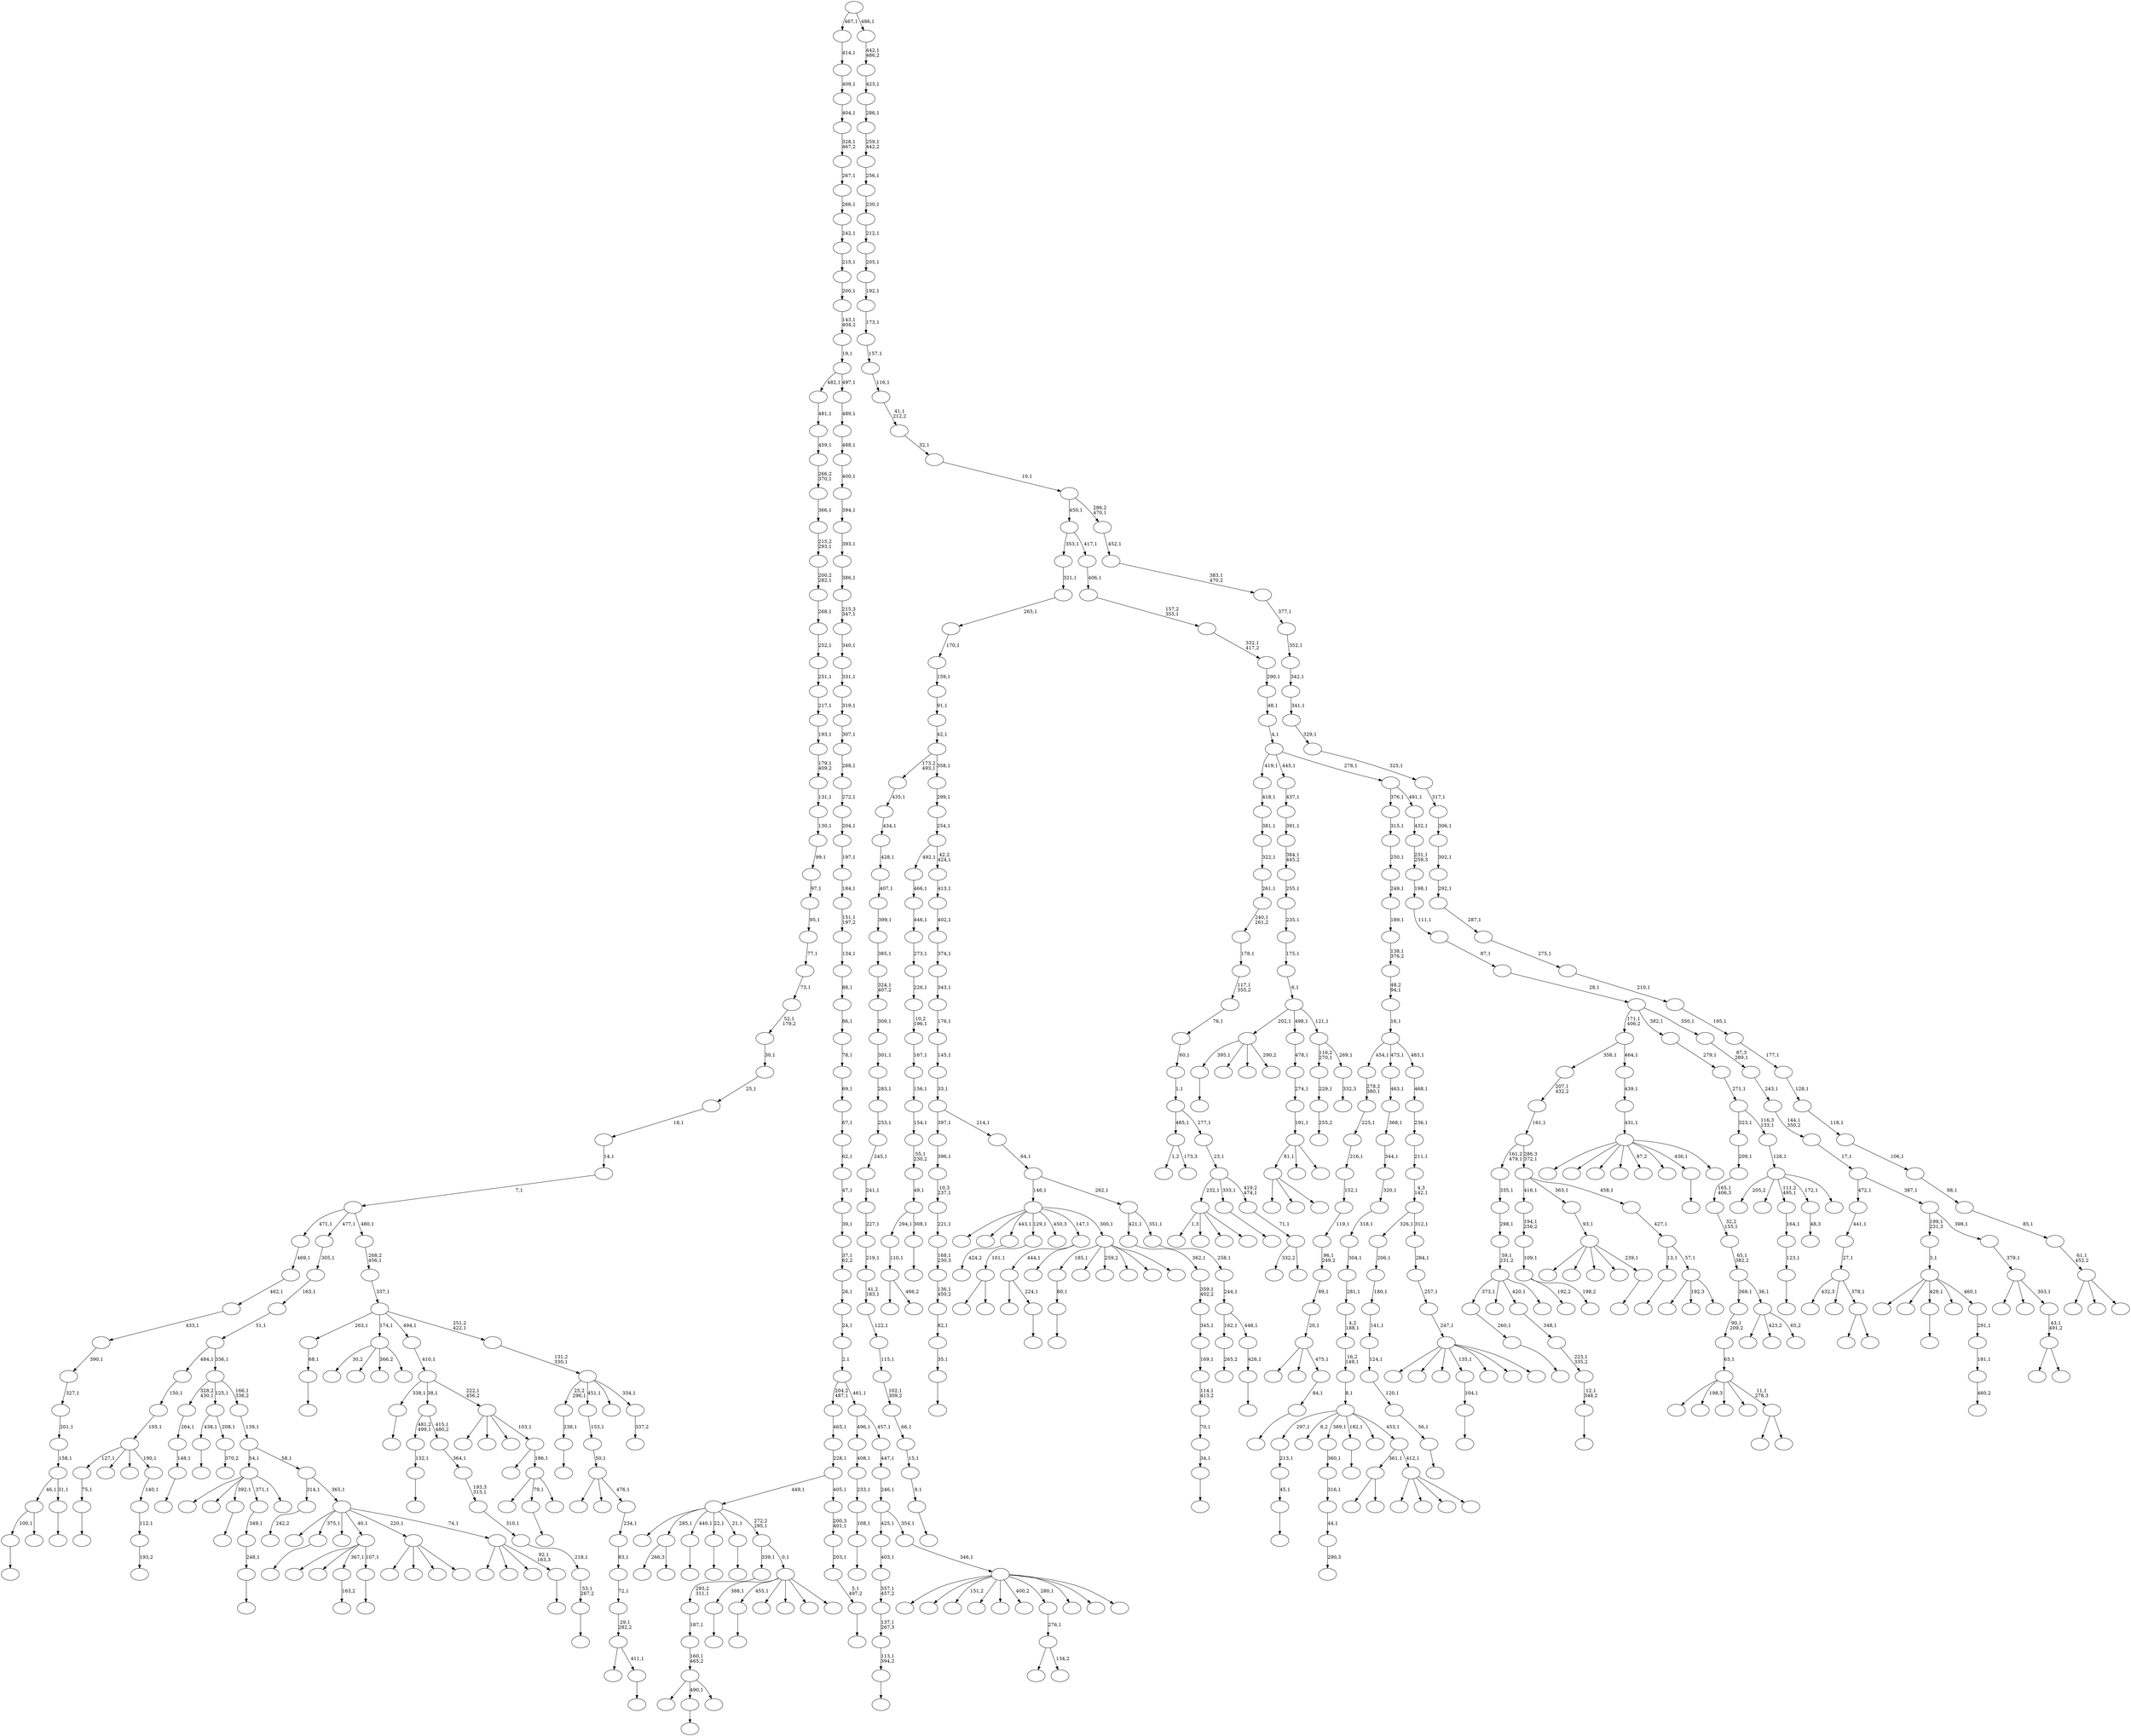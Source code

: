 digraph T {
	700 [label=""]
	699 [label=""]
	698 [label=""]
	697 [label=""]
	696 [label=""]
	695 [label=""]
	694 [label=""]
	693 [label=""]
	692 [label=""]
	691 [label=""]
	690 [label=""]
	689 [label=""]
	688 [label=""]
	687 [label=""]
	686 [label=""]
	685 [label=""]
	684 [label=""]
	683 [label=""]
	682 [label=""]
	681 [label=""]
	680 [label=""]
	679 [label=""]
	678 [label=""]
	677 [label=""]
	676 [label=""]
	675 [label=""]
	674 [label=""]
	673 [label=""]
	672 [label=""]
	671 [label=""]
	670 [label=""]
	669 [label=""]
	668 [label=""]
	667 [label=""]
	666 [label=""]
	665 [label=""]
	664 [label=""]
	663 [label=""]
	662 [label=""]
	661 [label=""]
	660 [label=""]
	659 [label=""]
	658 [label=""]
	657 [label=""]
	656 [label=""]
	655 [label=""]
	654 [label=""]
	653 [label=""]
	652 [label=""]
	651 [label=""]
	650 [label=""]
	649 [label=""]
	648 [label=""]
	647 [label=""]
	646 [label=""]
	645 [label=""]
	644 [label=""]
	643 [label=""]
	642 [label=""]
	641 [label=""]
	640 [label=""]
	639 [label=""]
	638 [label=""]
	637 [label=""]
	636 [label=""]
	635 [label=""]
	634 [label=""]
	633 [label=""]
	632 [label=""]
	631 [label=""]
	630 [label=""]
	629 [label=""]
	628 [label=""]
	627 [label=""]
	626 [label=""]
	625 [label=""]
	624 [label=""]
	623 [label=""]
	622 [label=""]
	621 [label=""]
	620 [label=""]
	619 [label=""]
	618 [label=""]
	617 [label=""]
	616 [label=""]
	615 [label=""]
	614 [label=""]
	613 [label=""]
	612 [label=""]
	611 [label=""]
	610 [label=""]
	609 [label=""]
	608 [label=""]
	607 [label=""]
	606 [label=""]
	605 [label=""]
	604 [label=""]
	603 [label=""]
	602 [label=""]
	601 [label=""]
	600 [label=""]
	599 [label=""]
	598 [label=""]
	597 [label=""]
	596 [label=""]
	595 [label=""]
	594 [label=""]
	593 [label=""]
	592 [label=""]
	591 [label=""]
	590 [label=""]
	589 [label=""]
	588 [label=""]
	587 [label=""]
	586 [label=""]
	585 [label=""]
	584 [label=""]
	583 [label=""]
	582 [label=""]
	581 [label=""]
	580 [label=""]
	579 [label=""]
	578 [label=""]
	577 [label=""]
	576 [label=""]
	575 [label=""]
	574 [label=""]
	573 [label=""]
	572 [label=""]
	571 [label=""]
	570 [label=""]
	569 [label=""]
	568 [label=""]
	567 [label=""]
	566 [label=""]
	565 [label=""]
	564 [label=""]
	563 [label=""]
	562 [label=""]
	561 [label=""]
	560 [label=""]
	559 [label=""]
	558 [label=""]
	557 [label=""]
	556 [label=""]
	555 [label=""]
	554 [label=""]
	553 [label=""]
	552 [label=""]
	551 [label=""]
	550 [label=""]
	549 [label=""]
	548 [label=""]
	547 [label=""]
	546 [label=""]
	545 [label=""]
	544 [label=""]
	543 [label=""]
	542 [label=""]
	541 [label=""]
	540 [label=""]
	539 [label=""]
	538 [label=""]
	537 [label=""]
	536 [label=""]
	535 [label=""]
	534 [label=""]
	533 [label=""]
	532 [label=""]
	531 [label=""]
	530 [label=""]
	529 [label=""]
	528 [label=""]
	527 [label=""]
	526 [label=""]
	525 [label=""]
	524 [label=""]
	523 [label=""]
	522 [label=""]
	521 [label=""]
	520 [label=""]
	519 [label=""]
	518 [label=""]
	517 [label=""]
	516 [label=""]
	515 [label=""]
	514 [label=""]
	513 [label=""]
	512 [label=""]
	511 [label=""]
	510 [label=""]
	509 [label=""]
	508 [label=""]
	507 [label=""]
	506 [label=""]
	505 [label=""]
	504 [label=""]
	503 [label=""]
	502 [label=""]
	501 [label=""]
	500 [label=""]
	499 [label=""]
	498 [label=""]
	497 [label=""]
	496 [label=""]
	495 [label=""]
	494 [label=""]
	493 [label=""]
	492 [label=""]
	491 [label=""]
	490 [label=""]
	489 [label=""]
	488 [label=""]
	487 [label=""]
	486 [label=""]
	485 [label=""]
	484 [label=""]
	483 [label=""]
	482 [label=""]
	481 [label=""]
	480 [label=""]
	479 [label=""]
	478 [label=""]
	477 [label=""]
	476 [label=""]
	475 [label=""]
	474 [label=""]
	473 [label=""]
	472 [label=""]
	471 [label=""]
	470 [label=""]
	469 [label=""]
	468 [label=""]
	467 [label=""]
	466 [label=""]
	465 [label=""]
	464 [label=""]
	463 [label=""]
	462 [label=""]
	461 [label=""]
	460 [label=""]
	459 [label=""]
	458 [label=""]
	457 [label=""]
	456 [label=""]
	455 [label=""]
	454 [label=""]
	453 [label=""]
	452 [label=""]
	451 [label=""]
	450 [label=""]
	449 [label=""]
	448 [label=""]
	447 [label=""]
	446 [label=""]
	445 [label=""]
	444 [label=""]
	443 [label=""]
	442 [label=""]
	441 [label=""]
	440 [label=""]
	439 [label=""]
	438 [label=""]
	437 [label=""]
	436 [label=""]
	435 [label=""]
	434 [label=""]
	433 [label=""]
	432 [label=""]
	431 [label=""]
	430 [label=""]
	429 [label=""]
	428 [label=""]
	427 [label=""]
	426 [label=""]
	425 [label=""]
	424 [label=""]
	423 [label=""]
	422 [label=""]
	421 [label=""]
	420 [label=""]
	419 [label=""]
	418 [label=""]
	417 [label=""]
	416 [label=""]
	415 [label=""]
	414 [label=""]
	413 [label=""]
	412 [label=""]
	411 [label=""]
	410 [label=""]
	409 [label=""]
	408 [label=""]
	407 [label=""]
	406 [label=""]
	405 [label=""]
	404 [label=""]
	403 [label=""]
	402 [label=""]
	401 [label=""]
	400 [label=""]
	399 [label=""]
	398 [label=""]
	397 [label=""]
	396 [label=""]
	395 [label=""]
	394 [label=""]
	393 [label=""]
	392 [label=""]
	391 [label=""]
	390 [label=""]
	389 [label=""]
	388 [label=""]
	387 [label=""]
	386 [label=""]
	385 [label=""]
	384 [label=""]
	383 [label=""]
	382 [label=""]
	381 [label=""]
	380 [label=""]
	379 [label=""]
	378 [label=""]
	377 [label=""]
	376 [label=""]
	375 [label=""]
	374 [label=""]
	373 [label=""]
	372 [label=""]
	371 [label=""]
	370 [label=""]
	369 [label=""]
	368 [label=""]
	367 [label=""]
	366 [label=""]
	365 [label=""]
	364 [label=""]
	363 [label=""]
	362 [label=""]
	361 [label=""]
	360 [label=""]
	359 [label=""]
	358 [label=""]
	357 [label=""]
	356 [label=""]
	355 [label=""]
	354 [label=""]
	353 [label=""]
	352 [label=""]
	351 [label=""]
	350 [label=""]
	349 [label=""]
	348 [label=""]
	347 [label=""]
	346 [label=""]
	345 [label=""]
	344 [label=""]
	343 [label=""]
	342 [label=""]
	341 [label=""]
	340 [label=""]
	339 [label=""]
	338 [label=""]
	337 [label=""]
	336 [label=""]
	335 [label=""]
	334 [label=""]
	333 [label=""]
	332 [label=""]
	331 [label=""]
	330 [label=""]
	329 [label=""]
	328 [label=""]
	327 [label=""]
	326 [label=""]
	325 [label=""]
	324 [label=""]
	323 [label=""]
	322 [label=""]
	321 [label=""]
	320 [label=""]
	319 [label=""]
	318 [label=""]
	317 [label=""]
	316 [label=""]
	315 [label=""]
	314 [label=""]
	313 [label=""]
	312 [label=""]
	311 [label=""]
	310 [label=""]
	309 [label=""]
	308 [label=""]
	307 [label=""]
	306 [label=""]
	305 [label=""]
	304 [label=""]
	303 [label=""]
	302 [label=""]
	301 [label=""]
	300 [label=""]
	299 [label=""]
	298 [label=""]
	297 [label=""]
	296 [label=""]
	295 [label=""]
	294 [label=""]
	293 [label=""]
	292 [label=""]
	291 [label=""]
	290 [label=""]
	289 [label=""]
	288 [label=""]
	287 [label=""]
	286 [label=""]
	285 [label=""]
	284 [label=""]
	283 [label=""]
	282 [label=""]
	281 [label=""]
	280 [label=""]
	279 [label=""]
	278 [label=""]
	277 [label=""]
	276 [label=""]
	275 [label=""]
	274 [label=""]
	273 [label=""]
	272 [label=""]
	271 [label=""]
	270 [label=""]
	269 [label=""]
	268 [label=""]
	267 [label=""]
	266 [label=""]
	265 [label=""]
	264 [label=""]
	263 [label=""]
	262 [label=""]
	261 [label=""]
	260 [label=""]
	259 [label=""]
	258 [label=""]
	257 [label=""]
	256 [label=""]
	255 [label=""]
	254 [label=""]
	253 [label=""]
	252 [label=""]
	251 [label=""]
	250 [label=""]
	249 [label=""]
	248 [label=""]
	247 [label=""]
	246 [label=""]
	245 [label=""]
	244 [label=""]
	243 [label=""]
	242 [label=""]
	241 [label=""]
	240 [label=""]
	239 [label=""]
	238 [label=""]
	237 [label=""]
	236 [label=""]
	235 [label=""]
	234 [label=""]
	233 [label=""]
	232 [label=""]
	231 [label=""]
	230 [label=""]
	229 [label=""]
	228 [label=""]
	227 [label=""]
	226 [label=""]
	225 [label=""]
	224 [label=""]
	223 [label=""]
	222 [label=""]
	221 [label=""]
	220 [label=""]
	219 [label=""]
	218 [label=""]
	217 [label=""]
	216 [label=""]
	215 [label=""]
	214 [label=""]
	213 [label=""]
	212 [label=""]
	211 [label=""]
	210 [label=""]
	209 [label=""]
	208 [label=""]
	207 [label=""]
	206 [label=""]
	205 [label=""]
	204 [label=""]
	203 [label=""]
	202 [label=""]
	201 [label=""]
	200 [label=""]
	199 [label=""]
	198 [label=""]
	197 [label=""]
	196 [label=""]
	195 [label=""]
	194 [label=""]
	193 [label=""]
	192 [label=""]
	191 [label=""]
	190 [label=""]
	189 [label=""]
	188 [label=""]
	187 [label=""]
	186 [label=""]
	185 [label=""]
	184 [label=""]
	183 [label=""]
	182 [label=""]
	181 [label=""]
	180 [label=""]
	179 [label=""]
	178 [label=""]
	177 [label=""]
	176 [label=""]
	175 [label=""]
	174 [label=""]
	173 [label=""]
	172 [label=""]
	171 [label=""]
	170 [label=""]
	169 [label=""]
	168 [label=""]
	167 [label=""]
	166 [label=""]
	165 [label=""]
	164 [label=""]
	163 [label=""]
	162 [label=""]
	161 [label=""]
	160 [label=""]
	159 [label=""]
	158 [label=""]
	157 [label=""]
	156 [label=""]
	155 [label=""]
	154 [label=""]
	153 [label=""]
	152 [label=""]
	151 [label=""]
	150 [label=""]
	149 [label=""]
	148 [label=""]
	147 [label=""]
	146 [label=""]
	145 [label=""]
	144 [label=""]
	143 [label=""]
	142 [label=""]
	141 [label=""]
	140 [label=""]
	139 [label=""]
	138 [label=""]
	137 [label=""]
	136 [label=""]
	135 [label=""]
	134 [label=""]
	133 [label=""]
	132 [label=""]
	131 [label=""]
	130 [label=""]
	129 [label=""]
	128 [label=""]
	127 [label=""]
	126 [label=""]
	125 [label=""]
	124 [label=""]
	123 [label=""]
	122 [label=""]
	121 [label=""]
	120 [label=""]
	119 [label=""]
	118 [label=""]
	117 [label=""]
	116 [label=""]
	115 [label=""]
	114 [label=""]
	113 [label=""]
	112 [label=""]
	111 [label=""]
	110 [label=""]
	109 [label=""]
	108 [label=""]
	107 [label=""]
	106 [label=""]
	105 [label=""]
	104 [label=""]
	103 [label=""]
	102 [label=""]
	101 [label=""]
	100 [label=""]
	99 [label=""]
	98 [label=""]
	97 [label=""]
	96 [label=""]
	95 [label=""]
	94 [label=""]
	93 [label=""]
	92 [label=""]
	91 [label=""]
	90 [label=""]
	89 [label=""]
	88 [label=""]
	87 [label=""]
	86 [label=""]
	85 [label=""]
	84 [label=""]
	83 [label=""]
	82 [label=""]
	81 [label=""]
	80 [label=""]
	79 [label=""]
	78 [label=""]
	77 [label=""]
	76 [label=""]
	75 [label=""]
	74 [label=""]
	73 [label=""]
	72 [label=""]
	71 [label=""]
	70 [label=""]
	69 [label=""]
	68 [label=""]
	67 [label=""]
	66 [label=""]
	65 [label=""]
	64 [label=""]
	63 [label=""]
	62 [label=""]
	61 [label=""]
	60 [label=""]
	59 [label=""]
	58 [label=""]
	57 [label=""]
	56 [label=""]
	55 [label=""]
	54 [label=""]
	53 [label=""]
	52 [label=""]
	51 [label=""]
	50 [label=""]
	49 [label=""]
	48 [label=""]
	47 [label=""]
	46 [label=""]
	45 [label=""]
	44 [label=""]
	43 [label=""]
	42 [label=""]
	41 [label=""]
	40 [label=""]
	39 [label=""]
	38 [label=""]
	37 [label=""]
	36 [label=""]
	35 [label=""]
	34 [label=""]
	33 [label=""]
	32 [label=""]
	31 [label=""]
	30 [label=""]
	29 [label=""]
	28 [label=""]
	27 [label=""]
	26 [label=""]
	25 [label=""]
	24 [label=""]
	23 [label=""]
	22 [label=""]
	21 [label=""]
	20 [label=""]
	19 [label=""]
	18 [label=""]
	17 [label=""]
	16 [label=""]
	15 [label=""]
	14 [label=""]
	13 [label=""]
	12 [label=""]
	11 [label=""]
	10 [label=""]
	9 [label=""]
	8 [label=""]
	7 [label=""]
	6 [label=""]
	5 [label=""]
	4 [label=""]
	3 [label=""]
	2 [label=""]
	1 [label=""]
	0 [label=""]
	699 -> 700 [label=""]
	698 -> 699 [label="238,1"]
	694 -> 695 [label=""]
	691 -> 692 [label=""]
	684 -> 685 [label=""]
	682 -> 683 [label=""]
	681 -> 682 [label="56,1"]
	680 -> 681 [label="120,1"]
	679 -> 680 [label="124,1"]
	678 -> 679 [label="141,1"]
	677 -> 678 [label="180,1"]
	676 -> 677 [label="206,1"]
	674 -> 675 [label=""]
	673 -> 674 [label="75,1"]
	662 -> 663 [label=""]
	659 -> 660 [label=""]
	658 -> 659 [label="35,1"]
	657 -> 658 [label="82,1"]
	656 -> 657 [label="136,1\n450,2"]
	655 -> 656 [label="168,1\n230,3"]
	654 -> 655 [label="221,1"]
	653 -> 654 [label="10,3\n237,1"]
	652 -> 653 [label="396,1"]
	650 -> 651 [label=""]
	649 -> 650 [label="80,1"]
	642 -> 643 [label=""]
	629 -> 630 [label=""]
	628 -> 629 [label="45,1"]
	627 -> 628 [label="213,1"]
	619 -> 620 [label=""]
	615 -> 616 [label=""]
	612 -> 613 [label=""]
	611 -> 612 [label="132,1"]
	601 -> 602 [label=""]
	599 -> 600 [label="424,2"]
	596 -> 597 [label=""]
	595 -> 596 [label="9,1"]
	594 -> 595 [label="15,1"]
	593 -> 594 [label="66,1"]
	592 -> 593 [label="102,1\n309,2"]
	591 -> 592 [label="115,1"]
	590 -> 591 [label="122,1"]
	589 -> 590 [label="41,2\n183,1"]
	588 -> 589 [label="219,1"]
	587 -> 588 [label="227,1"]
	586 -> 587 [label="241,1"]
	585 -> 586 [label="245,1"]
	584 -> 585 [label="253,1"]
	583 -> 584 [label="283,1"]
	582 -> 583 [label="301,1"]
	581 -> 582 [label="309,1"]
	580 -> 581 [label="324,1\n407,2"]
	579 -> 580 [label="385,1"]
	578 -> 579 [label="399,1"]
	577 -> 578 [label="407,1"]
	576 -> 577 [label="428,1"]
	575 -> 576 [label="434,1"]
	574 -> 575 [label="435,1"]
	572 -> 573 [label="265,2"]
	569 -> 570 [label=""]
	568 -> 569 [label="104,1"]
	565 -> 566 [label="255,2"]
	564 -> 565 [label="229,1"]
	562 -> 646 [label="266,3"]
	562 -> 563 [label=""]
	560 -> 561 [label=""]
	557 -> 558 [label=""]
	556 -> 557 [label="34,1"]
	555 -> 556 [label="70,1"]
	554 -> 555 [label="114,1\n413,2"]
	553 -> 554 [label="169,1"]
	552 -> 553 [label="345,1"]
	551 -> 552 [label="359,1\n402,2"]
	550 -> 551 [label="362,1"]
	548 -> 549 [label=""]
	547 -> 548 [label="260,1"]
	545 -> 664 [label=""]
	545 -> 623 [label=""]
	545 -> 546 [label=""]
	543 -> 544 [label=""]
	542 -> 543 [label="108,1"]
	541 -> 542 [label="233,1"]
	540 -> 541 [label="408,1"]
	537 -> 637 [label=""]
	537 -> 538 [label=""]
	536 -> 537 [label="101,1"]
	533 -> 534 [label=""]
	529 -> 696 [label=""]
	529 -> 530 [label="466,2"]
	528 -> 529 [label="110,1"]
	526 -> 527 [label="163,2"]
	524 -> 525 [label="193,2"]
	523 -> 524 [label="112,1"]
	522 -> 523 [label="140,1"]
	521 -> 673 [label="127,1"]
	521 -> 648 [label=""]
	521 -> 604 [label=""]
	521 -> 522 [label="190,1"]
	520 -> 521 [label="105,1"]
	519 -> 520 [label="150,1"]
	517 -> 518 [label="242,2"]
	511 -> 512 [label=""]
	510 -> 511 [label="68,1"]
	508 -> 509 [label=""]
	507 -> 626 [label=""]
	507 -> 508 [label="224,1"]
	505 -> 506 [label=""]
	504 -> 528 [label="294,1"]
	504 -> 505 [label="308,1"]
	503 -> 504 [label="49,1"]
	502 -> 503 [label="55,1\n230,2"]
	501 -> 502 [label="154,1"]
	500 -> 501 [label="156,1"]
	499 -> 500 [label="167,1"]
	498 -> 499 [label="10,2\n196,1"]
	497 -> 498 [label="226,1"]
	496 -> 497 [label="273,1"]
	495 -> 496 [label="446,1"]
	494 -> 495 [label="466,1"]
	492 -> 493 [label=""]
	487 -> 684 [label="395,1"]
	487 -> 661 [label=""]
	487 -> 607 [label=""]
	487 -> 488 [label="290,2"]
	484 -> 485 [label=""]
	480 -> 516 [label="192,2"]
	480 -> 481 [label="198,2"]
	479 -> 480 [label="109,1"]
	478 -> 479 [label="194,1\n256,2"]
	470 -> 471 [label=""]
	469 -> 470 [label="53,1\n267,2"]
	468 -> 469 [label="218,1"]
	467 -> 468 [label="310,1"]
	466 -> 467 [label="193,3\n313,1"]
	465 -> 466 [label="364,1"]
	464 -> 611 [label="481,2\n499,1"]
	464 -> 465 [label="415,1\n480,2"]
	461 -> 462 [label=""]
	460 -> 461 [label="123,1"]
	459 -> 460 [label="164,1"]
	457 -> 458 [label=""]
	450 -> 451 [label="290,3"]
	449 -> 450 [label="44,1"]
	448 -> 449 [label="316,1"]
	447 -> 448 [label="360,1"]
	445 -> 446 [label=""]
	443 -> 444 [label=""]
	442 -> 443 [label="84,1"]
	441 -> 515 [label=""]
	441 -> 513 [label=""]
	441 -> 442 [label="475,1"]
	440 -> 441 [label="20,1"]
	439 -> 440 [label="89,1"]
	438 -> 439 [label="96,1\n249,2"]
	437 -> 438 [label="119,1"]
	436 -> 437 [label="152,1"]
	435 -> 436 [label="216,1"]
	434 -> 435 [label="225,1"]
	433 -> 434 [label="278,2\n380,1"]
	431 -> 432 [label=""]
	429 -> 430 [label=""]
	428 -> 429 [label="248,1"]
	427 -> 428 [label="349,1"]
	425 -> 618 [label="1,3"]
	425 -> 531 [label=""]
	425 -> 472 [label=""]
	425 -> 426 [label=""]
	420 -> 609 [label=""]
	420 -> 421 [label=""]
	419 -> 690 [label=""]
	419 -> 640 [label="198,3"]
	419 -> 633 [label=""]
	419 -> 598 [label=""]
	419 -> 420 [label="11,1\n278,3"]
	418 -> 419 [label="63,1"]
	417 -> 418 [label="90,1\n209,2"]
	415 -> 416 [label=""]
	414 -> 415 [label="113,1\n394,2"]
	413 -> 414 [label="137,1\n267,3"]
	412 -> 413 [label="357,1\n457,2"]
	411 -> 412 [label="403,1"]
	405 -> 507 [label="444,1"]
	405 -> 406 [label=""]
	403 -> 691 [label="100,1"]
	403 -> 404 [label=""]
	400 -> 401 [label=""]
	399 -> 645 [label=""]
	399 -> 567 [label=""]
	399 -> 526 [label="367,1"]
	399 -> 400 [label="107,1"]
	397 -> 398 [label=""]
	395 -> 687 [label=""]
	395 -> 396 [label=""]
	394 -> 689 [label="432,3"]
	394 -> 473 [label=""]
	394 -> 395 [label="378,1"]
	393 -> 394 [label="27,1"]
	392 -> 393 [label="441,1"]
	390 -> 391 [label=""]
	389 -> 390 [label="148,1"]
	388 -> 389 [label="264,1"]
	384 -> 385 [label="460,2"]
	383 -> 384 [label="181,1"]
	382 -> 383 [label="291,1"]
	381 -> 672 [label=""]
	381 -> 668 [label=""]
	381 -> 615 [label="429,1"]
	381 -> 475 [label=""]
	381 -> 382 [label="460,1"]
	380 -> 381 [label="3,1"]
	377 -> 378 [label=""]
	376 -> 403 [label="46,1"]
	376 -> 377 [label="31,1"]
	375 -> 376 [label="158,1"]
	374 -> 375 [label="201,1"]
	373 -> 374 [label="327,1"]
	372 -> 373 [label="390,1"]
	371 -> 372 [label="433,1"]
	370 -> 371 [label="462,1"]
	369 -> 370 [label="469,1"]
	367 -> 532 [label=""]
	367 -> 368 [label=""]
	364 -> 614 [label=""]
	364 -> 559 [label="423,2"]
	364 -> 365 [label="65,2"]
	363 -> 417 [label="369,1"]
	363 -> 364 [label="36,1"]
	362 -> 363 [label="65,1\n382,2"]
	361 -> 362 [label="32,2\n155,1"]
	360 -> 361 [label="165,1\n406,3"]
	359 -> 360 [label="209,1"]
	357 -> 634 [label=""]
	357 -> 610 [label=""]
	357 -> 533 [label="392,1"]
	357 -> 427 [label="371,1"]
	357 -> 358 [label=""]
	355 -> 356 [label=""]
	354 -> 355 [label="12,1\n348,2"]
	353 -> 354 [label="223,1\n335,2"]
	352 -> 353 [label="348,1"]
	346 -> 347 [label="370,2"]
	345 -> 694 [label="438,1"]
	345 -> 346 [label="208,1"]
	343 -> 622 [label="30,2"]
	343 -> 605 [label=""]
	343 -> 571 [label="366,2"]
	343 -> 344 [label=""]
	340 -> 539 [label="1,2"]
	340 -> 341 [label="173,3"]
	337 -> 636 [label=""]
	337 -> 457 [label="490,1"]
	337 -> 338 [label=""]
	336 -> 337 [label="160,1\n465,2"]
	335 -> 336 [label="187,1"]
	334 -> 335 [label="295,2\n311,1"]
	332 -> 454 [label=""]
	332 -> 333 [label="134,2"]
	331 -> 332 [label="276,1"]
	327 -> 671 [label=""]
	327 -> 486 [label=""]
	327 -> 482 [label=""]
	327 -> 328 [label=""]
	325 -> 326 [label=""]
	324 -> 624 [label=""]
	324 -> 490 [label=""]
	324 -> 410 [label=""]
	324 -> 350 [label=""]
	324 -> 325 [label="239,1"]
	323 -> 324 [label="93,1"]
	321 -> 697 [label=""]
	321 -> 514 [label=""]
	321 -> 452 [label=""]
	321 -> 322 [label=""]
	320 -> 367 [label="361,1"]
	320 -> 321 [label="412,1"]
	319 -> 627 [label="297,1"]
	319 -> 608 [label="8,2"]
	319 -> 447 [label="389,1"]
	319 -> 445 [label="182,1"]
	319 -> 379 [label=""]
	319 -> 320 [label="453,1"]
	318 -> 319 [label="8,1"]
	317 -> 318 [label="16,2\n149,1"]
	316 -> 317 [label="4,2\n188,1"]
	315 -> 316 [label="281,1"]
	314 -> 315 [label="304,1"]
	313 -> 314 [label="318,1"]
	312 -> 313 [label="320,1"]
	311 -> 312 [label="344,1"]
	310 -> 311 [label="368,1"]
	309 -> 310 [label="463,1"]
	307 -> 308 [label=""]
	305 -> 306 [label=""]
	304 -> 667 [label=""]
	304 -> 647 [label=""]
	304 -> 603 [label=""]
	304 -> 305 [label="92,1\n163,3"]
	303 -> 632 [label=""]
	303 -> 560 [label="375,1"]
	303 -> 483 [label=""]
	303 -> 399 [label="40,1"]
	303 -> 327 [label="220,1"]
	303 -> 304 [label="74,1"]
	302 -> 517 [label="314,1"]
	302 -> 303 [label="365,1"]
	301 -> 357 [label="54,1"]
	301 -> 302 [label="58,1"]
	300 -> 301 [label="139,1"]
	299 -> 388 [label="328,2\n430,1"]
	299 -> 345 [label="125,1"]
	299 -> 300 [label="166,1\n336,2"]
	298 -> 519 [label="484,1"]
	298 -> 299 [label="336,1"]
	297 -> 298 [label="51,1"]
	296 -> 297 [label="163,1"]
	295 -> 296 [label="305,1"]
	293 -> 547 [label="373,1"]
	293 -> 408 [label=""]
	293 -> 352 [label="420,1"]
	293 -> 294 [label=""]
	292 -> 293 [label="59,1\n231,2"]
	291 -> 292 [label="298,1"]
	290 -> 291 [label="335,1"]
	288 -> 289 [label=""]
	286 -> 287 [label="48,3"]
	284 -> 688 [label=""]
	284 -> 670 [label=""]
	284 -> 621 [label=""]
	284 -> 568 [label="135,1"]
	284 -> 455 [label=""]
	284 -> 330 [label=""]
	284 -> 285 [label=""]
	283 -> 284 [label="247,1"]
	282 -> 283 [label="257,1"]
	281 -> 282 [label="284,1"]
	280 -> 676 [label="326,1"]
	280 -> 281 [label="312,1"]
	279 -> 280 [label="4,3\n142,1"]
	278 -> 279 [label="211,1"]
	277 -> 278 [label="236,1"]
	276 -> 277 [label="468,1"]
	275 -> 433 [label="454,1"]
	275 -> 309 [label="473,1"]
	275 -> 276 [label="483,1"]
	274 -> 275 [label="16,1"]
	273 -> 274 [label="48,2\n94,1"]
	272 -> 273 [label="138,1\n376,2"]
	271 -> 272 [label="189,1"]
	270 -> 271 [label="249,1"]
	269 -> 270 [label="250,1"]
	268 -> 269 [label="315,1"]
	265 -> 642 [label="388,1"]
	265 -> 619 [label="455,1"]
	265 -> 476 [label=""]
	265 -> 409 [label=""]
	265 -> 351 [label=""]
	265 -> 266 [label=""]
	264 -> 334 [label="339,1"]
	264 -> 265 [label="0,1"]
	263 -> 638 [label=""]
	263 -> 562 [label="285,1"]
	263 -> 492 [label="440,1"]
	263 -> 484 [label="22,1"]
	263 -> 431 [label="21,1"]
	263 -> 264 [label="272,2\n295,1"]
	260 -> 606 [label=""]
	260 -> 342 [label="192,3"]
	260 -> 261 [label=""]
	259 -> 601 [label="13,1"]
	259 -> 260 [label="57,1"]
	258 -> 259 [label="427,1"]
	257 -> 478 [label="416,1"]
	257 -> 323 [label="363,1"]
	257 -> 258 [label="458,1"]
	256 -> 290 [label="161,2\n479,1"]
	256 -> 257 [label="286,3\n372,1"]
	255 -> 256 [label="161,1"]
	254 -> 255 [label="207,1\n432,2"]
	252 -> 545 [label="81,1"]
	252 -> 491 [label=""]
	252 -> 253 [label=""]
	251 -> 252 [label="191,1"]
	250 -> 251 [label="274,1"]
	249 -> 250 [label="478,1"]
	247 -> 649 [label="185,1"]
	247 -> 489 [label=""]
	247 -> 463 [label="259,2"]
	247 -> 407 [label=""]
	247 -> 339 [label=""]
	247 -> 248 [label=""]
	246 -> 665 [label=""]
	246 -> 639 [label=""]
	246 -> 599 [label="443,1"]
	246 -> 536 [label="129,1"]
	246 -> 535 [label="450,3"]
	246 -> 405 [label="147,1"]
	246 -> 247 [label="300,1"]
	241 -> 242 [label=""]
	240 -> 686 [label=""]
	240 -> 241 [label="411,1"]
	239 -> 240 [label="29,1\n282,2"]
	238 -> 239 [label="72,1"]
	237 -> 238 [label="83,1"]
	236 -> 237 [label="234,1"]
	235 -> 617 [label=""]
	235 -> 243 [label=""]
	235 -> 236 [label="476,1"]
	234 -> 235 [label="50,1"]
	233 -> 234 [label="153,1"]
	231 -> 631 [label=""]
	231 -> 307 [label="79,1"]
	231 -> 232 [label=""]
	230 -> 262 [label=""]
	230 -> 231 [label="186,1"]
	229 -> 693 [label=""]
	229 -> 267 [label=""]
	229 -> 244 [label=""]
	229 -> 230 [label="103,1"]
	228 -> 662 [label="338,1"]
	228 -> 464 [label="38,1"]
	228 -> 229 [label="222,1\n456,2"]
	227 -> 228 [label="410,1"]
	225 -> 349 [label="332,2"]
	225 -> 226 [label=""]
	224 -> 225 [label="71,1"]
	223 -> 425 [label="232,1"]
	223 -> 397 [label="333,1"]
	223 -> 224 [label="419,2\n474,1"]
	222 -> 223 [label="23,1"]
	221 -> 340 [label="485,1"]
	221 -> 222 [label="277,1"]
	220 -> 221 [label="1,1"]
	219 -> 220 [label="60,1"]
	218 -> 219 [label="76,1"]
	217 -> 218 [label="117,1\n355,2"]
	216 -> 217 [label="178,1"]
	215 -> 216 [label="240,1\n261,2"]
	214 -> 215 [label="261,1"]
	213 -> 214 [label="322,1"]
	212 -> 213 [label="381,1"]
	211 -> 212 [label="418,1"]
	209 -> 477 [label=""]
	209 -> 474 [label=""]
	209 -> 423 [label=""]
	209 -> 402 [label=""]
	209 -> 386 [label="87,2"]
	209 -> 366 [label=""]
	209 -> 288 [label="436,1"]
	209 -> 210 [label=""]
	208 -> 209 [label="431,1"]
	207 -> 208 [label="439,1"]
	206 -> 254 [label="356,1"]
	206 -> 207 [label="464,1"]
	203 -> 204 [label="337,2"]
	202 -> 698 [label="25,2\n296,1"]
	202 -> 233 [label="451,1"]
	202 -> 205 [label=""]
	202 -> 203 [label="334,1"]
	201 -> 202 [label="131,2\n330,1"]
	200 -> 510 [label="263,1"]
	200 -> 343 [label="174,1"]
	200 -> 227 [label="494,1"]
	200 -> 201 [label="251,2\n422,1"]
	199 -> 200 [label="337,1"]
	198 -> 199 [label="268,2\n456,1"]
	197 -> 369 [label="471,1"]
	197 -> 295 [label="477,1"]
	197 -> 198 [label="480,1"]
	196 -> 197 [label="7,1"]
	195 -> 196 [label="14,1"]
	194 -> 195 [label="18,1"]
	193 -> 194 [label="25,1"]
	192 -> 193 [label="30,1"]
	191 -> 192 [label="52,1\n179,2"]
	190 -> 191 [label="73,1"]
	189 -> 190 [label="77,1"]
	188 -> 189 [label="95,1"]
	187 -> 188 [label="97,1"]
	186 -> 187 [label="99,1"]
	185 -> 186 [label="130,1"]
	184 -> 185 [label="131,1"]
	183 -> 184 [label="179,1\n409,2"]
	182 -> 183 [label="193,1"]
	181 -> 182 [label="217,1"]
	180 -> 181 [label="251,1"]
	179 -> 180 [label="252,1"]
	178 -> 179 [label="268,1"]
	177 -> 178 [label="200,2\n282,1"]
	176 -> 177 [label="215,2\n293,1"]
	175 -> 176 [label="366,1"]
	174 -> 175 [label="266,2\n370,1"]
	173 -> 174 [label="459,1"]
	172 -> 173 [label="481,1"]
	170 -> 171 [label=""]
	169 -> 170 [label="5,1\n497,2"]
	168 -> 169 [label="203,1"]
	167 -> 168 [label="200,3\n401,1"]
	166 -> 263 [label="449,1"]
	166 -> 167 [label="405,1"]
	165 -> 166 [label="228,1"]
	164 -> 165 [label="465,1"]
	161 -> 162 [label="332,3"]
	160 -> 564 [label="116,2\n270,1"]
	160 -> 161 [label="269,1"]
	159 -> 487 [label="202,1"]
	159 -> 249 [label="498,1"]
	159 -> 160 [label="121,1"]
	158 -> 159 [label="6,1"]
	157 -> 158 [label="175,1"]
	156 -> 157 [label="235,1"]
	155 -> 156 [label="255,1"]
	154 -> 155 [label="384,1\n445,2"]
	153 -> 154 [label="391,1"]
	152 -> 153 [label="437,1"]
	150 -> 669 [label="205,2"]
	150 -> 625 [label=""]
	150 -> 459 [label="111,2\n495,1"]
	150 -> 286 [label="172,1"]
	150 -> 151 [label=""]
	149 -> 150 [label="126,1"]
	148 -> 359 [label="323,1"]
	148 -> 149 [label="116,3\n133,1"]
	147 -> 148 [label="271,1"]
	146 -> 147 [label="279,1"]
	144 -> 666 [label=""]
	144 -> 644 [label=""]
	144 -> 641 [label="151,2"]
	144 -> 424 [label=""]
	144 -> 422 [label=""]
	144 -> 387 [label="400,2"]
	144 -> 331 [label="280,1"]
	144 -> 245 [label=""]
	144 -> 163 [label=""]
	144 -> 145 [label=""]
	143 -> 144 [label="346,1"]
	142 -> 411 [label="425,1"]
	142 -> 143 [label="354,1"]
	141 -> 142 [label="246,1"]
	140 -> 141 [label="447,1"]
	139 -> 540 [label="496,1"]
	139 -> 140 [label="457,1"]
	138 -> 164 [label="204,2\n487,1"]
	138 -> 139 [label="461,1"]
	137 -> 138 [label="2,1"]
	136 -> 137 [label="24,1"]
	135 -> 136 [label="26,1"]
	134 -> 135 [label="37,1\n62,2"]
	133 -> 134 [label="39,1"]
	132 -> 133 [label="47,1"]
	131 -> 132 [label="62,1"]
	130 -> 131 [label="67,1"]
	129 -> 130 [label="69,1"]
	128 -> 129 [label="78,1"]
	127 -> 128 [label="86,1"]
	126 -> 127 [label="88,1"]
	125 -> 126 [label="134,1"]
	124 -> 125 [label="151,1\n197,2"]
	123 -> 124 [label="184,1"]
	122 -> 123 [label="197,1"]
	121 -> 122 [label="204,1"]
	120 -> 121 [label="272,1"]
	119 -> 120 [label="288,1"]
	118 -> 119 [label="307,1"]
	117 -> 118 [label="319,1"]
	116 -> 117 [label="331,1"]
	115 -> 116 [label="340,1"]
	114 -> 115 [label="215,3\n347,1"]
	113 -> 114 [label="386,1"]
	112 -> 113 [label="393,1"]
	111 -> 112 [label="394,1"]
	110 -> 111 [label="400,1"]
	109 -> 110 [label="488,1"]
	108 -> 109 [label="489,1"]
	107 -> 172 [label="482,1"]
	107 -> 108 [label="497,1"]
	106 -> 107 [label="19,1"]
	105 -> 106 [label="143,1\n404,2"]
	104 -> 105 [label="200,1"]
	103 -> 104 [label="215,1"]
	102 -> 103 [label="242,1"]
	101 -> 102 [label="266,1"]
	100 -> 101 [label="267,1"]
	99 -> 100 [label="328,1\n467,2"]
	98 -> 99 [label="404,1"]
	97 -> 98 [label="409,1"]
	96 -> 97 [label="414,1"]
	94 -> 95 [label=""]
	93 -> 94 [label="426,1"]
	92 -> 572 [label="162,1"]
	92 -> 93 [label="448,1"]
	91 -> 92 [label="244,1"]
	90 -> 91 [label="258,1"]
	89 -> 550 [label="421,1"]
	89 -> 90 [label="351,1"]
	88 -> 246 [label="146,1"]
	88 -> 89 [label="262,1"]
	87 -> 88 [label="64,1"]
	86 -> 652 [label="397,1"]
	86 -> 87 [label="214,1"]
	85 -> 86 [label="33,1"]
	84 -> 85 [label="145,1"]
	83 -> 84 [label="176,1"]
	82 -> 83 [label="343,1"]
	81 -> 82 [label="374,1"]
	80 -> 81 [label="402,1"]
	79 -> 80 [label="413,1"]
	78 -> 494 [label="492,1"]
	78 -> 79 [label="42,2\n424,1"]
	77 -> 78 [label="254,1"]
	76 -> 77 [label="299,1"]
	75 -> 574 [label="173,2\n493,1"]
	75 -> 76 [label="358,1"]
	74 -> 75 [label="42,1"]
	73 -> 74 [label="91,1"]
	72 -> 73 [label="159,1"]
	71 -> 72 [label="170,1"]
	70 -> 71 [label="265,1"]
	69 -> 70 [label="321,1"]
	67 -> 348 [label=""]
	67 -> 68 [label=""]
	66 -> 67 [label="43,1\n491,2"]
	65 -> 456 [label=""]
	65 -> 453 [label=""]
	65 -> 66 [label="303,1"]
	64 -> 65 [label="379,1"]
	63 -> 380 [label="199,1\n231,3"]
	63 -> 64 [label="398,1"]
	62 -> 392 [label="472,1"]
	62 -> 63 [label="387,1"]
	61 -> 62 [label="17,1"]
	60 -> 61 [label="144,1\n350,2"]
	59 -> 60 [label="243,1"]
	58 -> 59 [label="87,3\n289,1"]
	57 -> 206 [label="171,1\n406,2"]
	57 -> 146 [label="382,1"]
	57 -> 58 [label="350,1"]
	56 -> 57 [label="28,1"]
	55 -> 56 [label="87,1"]
	54 -> 55 [label="111,1"]
	53 -> 54 [label="198,1"]
	52 -> 53 [label="231,1\n259,3"]
	51 -> 52 [label="432,1"]
	50 -> 268 [label="376,1"]
	50 -> 51 [label="491,1"]
	49 -> 211 [label="419,1"]
	49 -> 152 [label="445,1"]
	49 -> 50 [label="278,1"]
	48 -> 49 [label="4,1"]
	47 -> 48 [label="48,1"]
	46 -> 47 [label="290,1"]
	45 -> 46 [label="332,1\n417,2"]
	44 -> 45 [label="157,2\n355,1"]
	43 -> 44 [label="406,1"]
	42 -> 69 [label="353,1"]
	42 -> 43 [label="417,1"]
	40 -> 635 [label=""]
	40 -> 329 [label=""]
	40 -> 41 [label=""]
	39 -> 40 [label="61,1\n452,2"]
	38 -> 39 [label="85,1"]
	37 -> 38 [label="98,1"]
	36 -> 37 [label="106,1"]
	35 -> 36 [label="118,1"]
	34 -> 35 [label="128,1"]
	33 -> 34 [label="177,1"]
	32 -> 33 [label="195,1"]
	31 -> 32 [label="210,1"]
	30 -> 31 [label="275,1"]
	29 -> 30 [label="287,1"]
	28 -> 29 [label="292,1"]
	27 -> 28 [label="302,1"]
	26 -> 27 [label="306,1"]
	25 -> 26 [label="317,1"]
	24 -> 25 [label="325,1"]
	23 -> 24 [label="329,1"]
	22 -> 23 [label="341,1"]
	21 -> 22 [label="342,1"]
	20 -> 21 [label="352,1"]
	19 -> 20 [label="377,1"]
	18 -> 19 [label="383,1\n470,2"]
	17 -> 18 [label="452,1"]
	16 -> 42 [label="450,1"]
	16 -> 17 [label="286,2\n470,1"]
	15 -> 16 [label="10,1"]
	14 -> 15 [label="32,1"]
	13 -> 14 [label="41,1\n212,2"]
	12 -> 13 [label="116,1"]
	11 -> 12 [label="157,1"]
	10 -> 11 [label="173,1"]
	9 -> 10 [label="192,1"]
	8 -> 9 [label="205,1"]
	7 -> 8 [label="212,1"]
	6 -> 7 [label="230,1"]
	5 -> 6 [label="256,1"]
	4 -> 5 [label="259,1\n442,2"]
	3 -> 4 [label="286,1"]
	2 -> 3 [label="423,1"]
	1 -> 2 [label="442,1\n486,2"]
	0 -> 96 [label="467,1"]
	0 -> 1 [label="486,1"]
}
